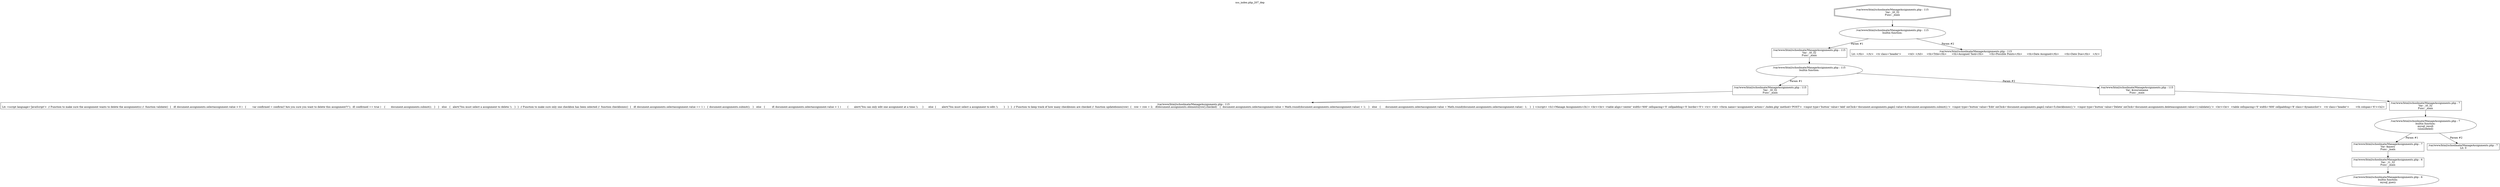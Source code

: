 digraph cfg {
  label="xss_index.php_207_dep";
  labelloc=t;
  n1 [shape=doubleoctagon, label="/var/www/html/schoolmate/ManageAssignments.php : 115\nVar: _t0_32\nFunc: _main\n"];
  n2 [shape=ellipse, label="/var/www/html/schoolmate/ManageAssignments.php : 115\nbuiltin function:\n.\n"];
  n3 [shape=box, label="/var/www/html/schoolmate/ManageAssignments.php : 115\nVar: _t0_32\nFunc: _main\n"];
  n4 [shape=ellipse, label="/var/www/html/schoolmate/ManageAssignments.php : 115\nbuiltin function:\n.\n"];
  n5 [shape=box, label="/var/www/html/schoolmate/ManageAssignments.php : 115\nVar: _t0_32\nFunc: _main\n"];
  n6 [shape=box, label="/var/www/html/schoolmate/ManageAssignments.php : 115\nLit: <script language='JavaScript'>  // Function to make sure the assignment wants to delete the assignment(s) //  function validate()  {   if( document.assignments.selectassignment.value > 0 )   {	var confirmed = confirm(\\\"Are you sure you want to delete this assignment?\\\");	if( confirmed == true )	{	 document.assignments.submit();	}   }   else   {	alert('You must select a assignment to delete.');   }  }  // Function to make sure only one checkbox has been selected //  function checkboxes()  {   if( document.assignments.selectassignment.value == 1 )   {	document.assignments.submit();   }   else   {	if( document.assignments.selectassignment.value > 1 )	{	 alert('You can only edit one assignment at a time.');	}	else	{	 alert('You must select a assignment to edit.');	}   }  }  // Function to keep track of how many checkboxes are checked //  function updateboxes(row)  {   row = row + 2;   if(document.assignments.elements[row].checked)   {	document.assignments.selectassignment.value = Math.round(document.assignments.selectassignment.value) + 1;   }   else   {	document.assignments.selectassignment.value = Math.round(document.assignments.selectassignment.value) - 1;   }  } </script> <h1>Manage Assignments</h1> <br><br> <table align='center' width='600' cellspacing='0' cellpadding='0' border='0'> <tr> <td> <form name='assignments' action='./index.php' method='POST'>  <input type='button' value='Add' onClick='document.assignments.page2.value=4;document.assignments.submit();'>  <input type='button' value='Edit' onClick='document.assignments.page2.value=5;checkboxes();'>  <input type='button' value='Delete' onClick='document.assignments.deleteassignment.value=1;validate();'>  <br><br>  <table cellspacing='0' width='600' cellpadding='8' class='dynamiclist'>   <tr class='header'>	<th colspan='6'><h2>\n"];
  n7 [shape=box, label="/var/www/html/schoolmate/ManageAssignments.php : 115\nVar: $coursename\nFunc: _main\n"];
  n8 [shape=box, label="/var/www/html/schoolmate/ManageAssignments.php : 7\nVar: _t0_32\nFunc: _main\n"];
  n9 [shape=ellipse, label="/var/www/html/schoolmate/ManageAssignments.php : 7\nbuiltin function:\nmysql_result\n(unmodeled)\n"];
  n10 [shape=box, label="/var/www/html/schoolmate/ManageAssignments.php : 7\nVar: $query\nFunc: _main\n"];
  n11 [shape=box, label="/var/www/html/schoolmate/ManageAssignments.php : 6\nVar: _t1_32\nFunc: _main\n"];
  n12 [shape=ellipse, label="/var/www/html/schoolmate/ManageAssignments.php : 6\nbuiltin function:\nmysql_query\n"];
  n13 [shape=box, label="/var/www/html/schoolmate/ManageAssignments.php : 7\nLit: 0\n"];
  n14 [shape=box, label="/var/www/html/schoolmate/ManageAssignments.php : 115\nLit: </th>   </tr>   <tr class='header'>	<td>&nbsp;</td>	<th>Title</th>	<th>Assigned Task</th>	<th>Possible Points</th>	<th>Date Assigned</th>	<th>Date Due</th>   </tr>\n"];
  n1 -> n2;
  n3 -> n4;
  n5 -> n6;
  n4 -> n5[label="Param #1"];
  n4 -> n7[label="Param #2"];
  n8 -> n9;
  n11 -> n12;
  n10 -> n11;
  n9 -> n10[label="Param #1"];
  n9 -> n13[label="Param #2"];
  n7 -> n8;
  n2 -> n3[label="Param #1"];
  n2 -> n14[label="Param #2"];
}
